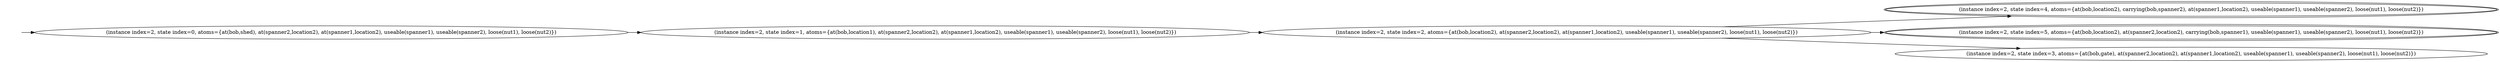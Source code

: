 digraph {
rankdir="LR"
s0[label="(instance index=2, state index=0, atoms={at(bob,shed), at(spanner2,location2), at(spanner1,location2), useable(spanner1), useable(spanner2), loose(nut1), loose(nut2)})"]
s1[label="(instance index=2, state index=1, atoms={at(bob,location1), at(spanner2,location2), at(spanner1,location2), useable(spanner1), useable(spanner2), loose(nut1), loose(nut2)})"]
s2[label="(instance index=2, state index=2, atoms={at(bob,location2), at(spanner2,location2), at(spanner1,location2), useable(spanner1), useable(spanner2), loose(nut1), loose(nut2)})"]
s4[peripheries=2,label="(instance index=2, state index=4, atoms={at(bob,location2), carrying(bob,spanner2), at(spanner1,location2), useable(spanner1), useable(spanner2), loose(nut1), loose(nut2)})"]
s5[peripheries=2,label="(instance index=2, state index=5, atoms={at(bob,location2), at(spanner2,location2), carrying(bob,spanner1), useable(spanner1), useable(spanner2), loose(nut1), loose(nut2)})"]
s3[label="(instance index=2, state index=3, atoms={at(bob,gate), at(spanner2,location2), at(spanner1,location2), useable(spanner1), useable(spanner2), loose(nut1), loose(nut2)})"]
Dangling [ label = "", style = invis ]
{ rank = same; Dangling }
Dangling -> s0
{ rank = same; s0}
{ rank = same; s1}
{ rank = same; s2}
{ rank = same; s4,s5,s3}
{
s0->s1
}
{
s1->s2
}
{
s2->s3
s2->s4
s2->s5
}
{
}
}
